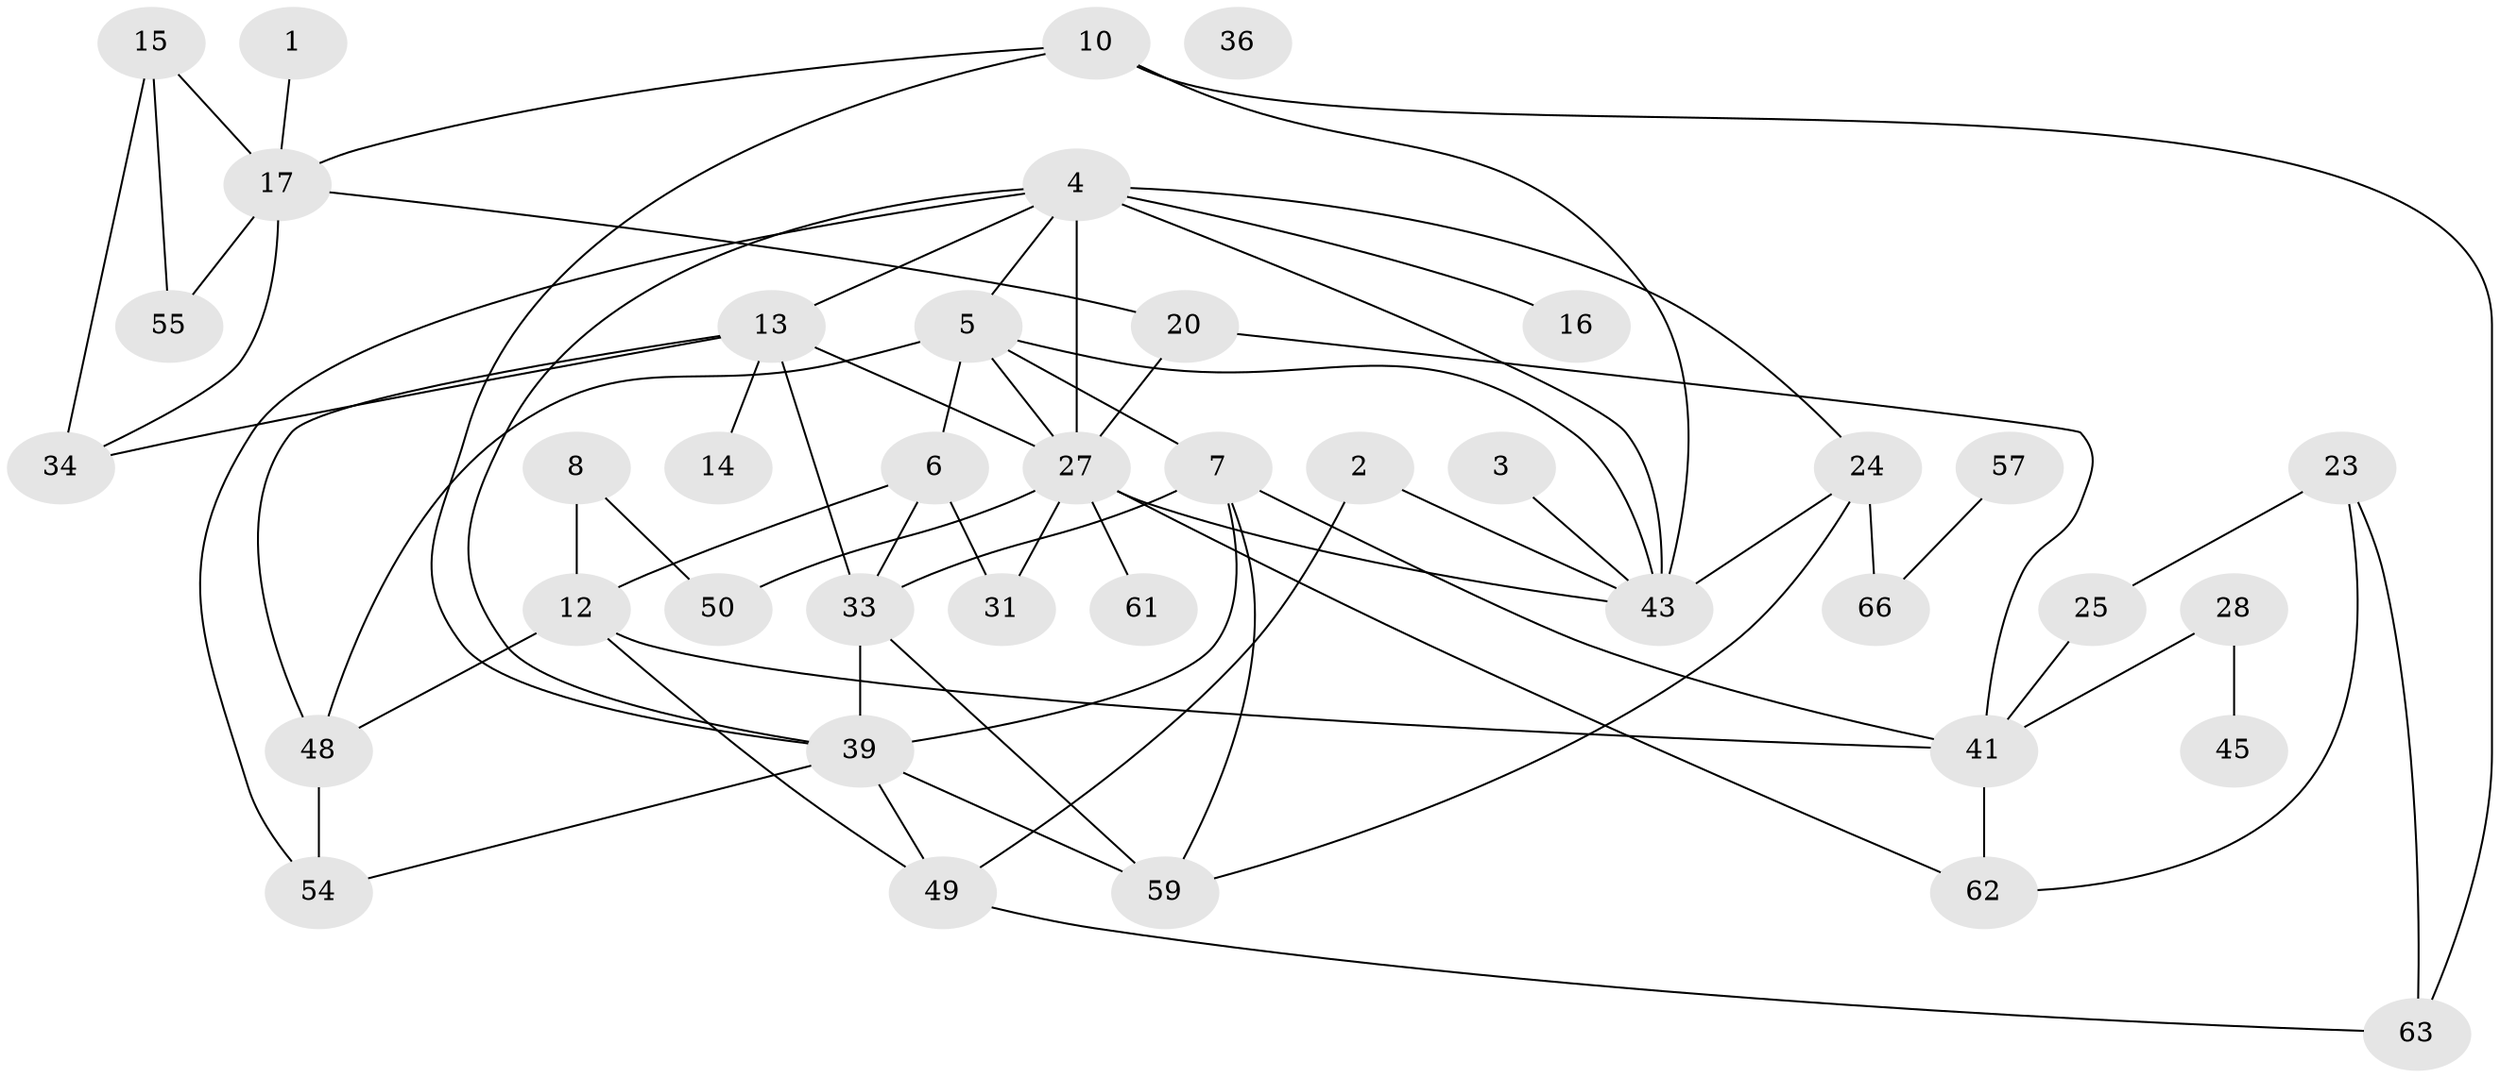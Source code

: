 // original degree distribution, {1: 0.13432835820895522, 3: 0.29850746268656714, 5: 0.1044776119402985, 2: 0.2537313432835821, 4: 0.13432835820895522, 0: 0.014925373134328358, 6: 0.05970149253731343}
// Generated by graph-tools (version 1.1) at 2025/16/03/04/25 18:16:33]
// undirected, 40 vertices, 69 edges
graph export_dot {
graph [start="1"]
  node [color=gray90,style=filled];
  1;
  2 [super="+40"];
  3;
  4 [super="+19+52+11+65+22"];
  5 [super="+21"];
  6 [super="+9"];
  7 [super="+26"];
  8;
  10 [super="+18"];
  12;
  13 [super="+58"];
  14;
  15 [super="+32"];
  16;
  17 [super="+30"];
  20 [super="+47"];
  23;
  24 [super="+35"];
  25;
  27 [super="+37+38+29"];
  28;
  31;
  33;
  34 [super="+42"];
  36;
  39 [super="+53"];
  41;
  43 [super="+60+64"];
  45;
  48 [super="+51"];
  49 [super="+56"];
  50;
  54;
  55;
  57;
  59;
  61;
  62;
  63;
  66;
  1 -- 17;
  2 -- 43;
  2 -- 49;
  3 -- 43;
  4 -- 43;
  4 -- 16;
  4 -- 24;
  4 -- 13;
  4 -- 5;
  4 -- 54;
  4 -- 39;
  4 -- 27 [weight=2];
  5 -- 6;
  5 -- 43;
  5 -- 7;
  5 -- 27;
  5 -- 48;
  6 -- 12;
  6 -- 31;
  6 -- 33;
  7 -- 41;
  7 -- 39;
  7 -- 33;
  7 -- 59;
  8 -- 12;
  8 -- 50;
  10 -- 17;
  10 -- 63;
  10 -- 39;
  10 -- 43;
  12 -- 41;
  12 -- 49;
  12 -- 48;
  13 -- 14;
  13 -- 33;
  13 -- 48;
  13 -- 34;
  13 -- 27;
  15 -- 55;
  15 -- 17;
  15 -- 34;
  17 -- 55;
  17 -- 20;
  17 -- 34;
  20 -- 27 [weight=2];
  20 -- 41;
  23 -- 25;
  23 -- 62;
  23 -- 63;
  24 -- 43;
  24 -- 66;
  24 -- 59;
  25 -- 41;
  27 -- 50;
  27 -- 61;
  27 -- 43;
  27 -- 62;
  27 -- 31;
  28 -- 41;
  28 -- 45;
  33 -- 39;
  33 -- 59;
  39 -- 54;
  39 -- 59;
  39 -- 49;
  41 -- 62;
  48 -- 54;
  49 -- 63;
  57 -- 66;
}
